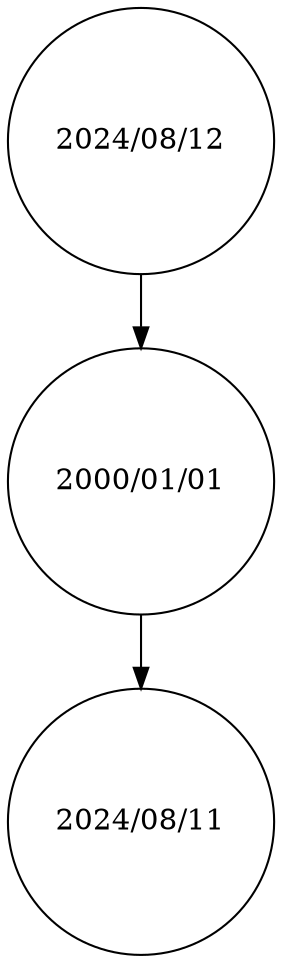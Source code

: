 digraph BSTTree {
node [shape=circle];
"2024/08/12" -> "2000/01/01";
"2000/01/01" -> "2024/08/11";
}
